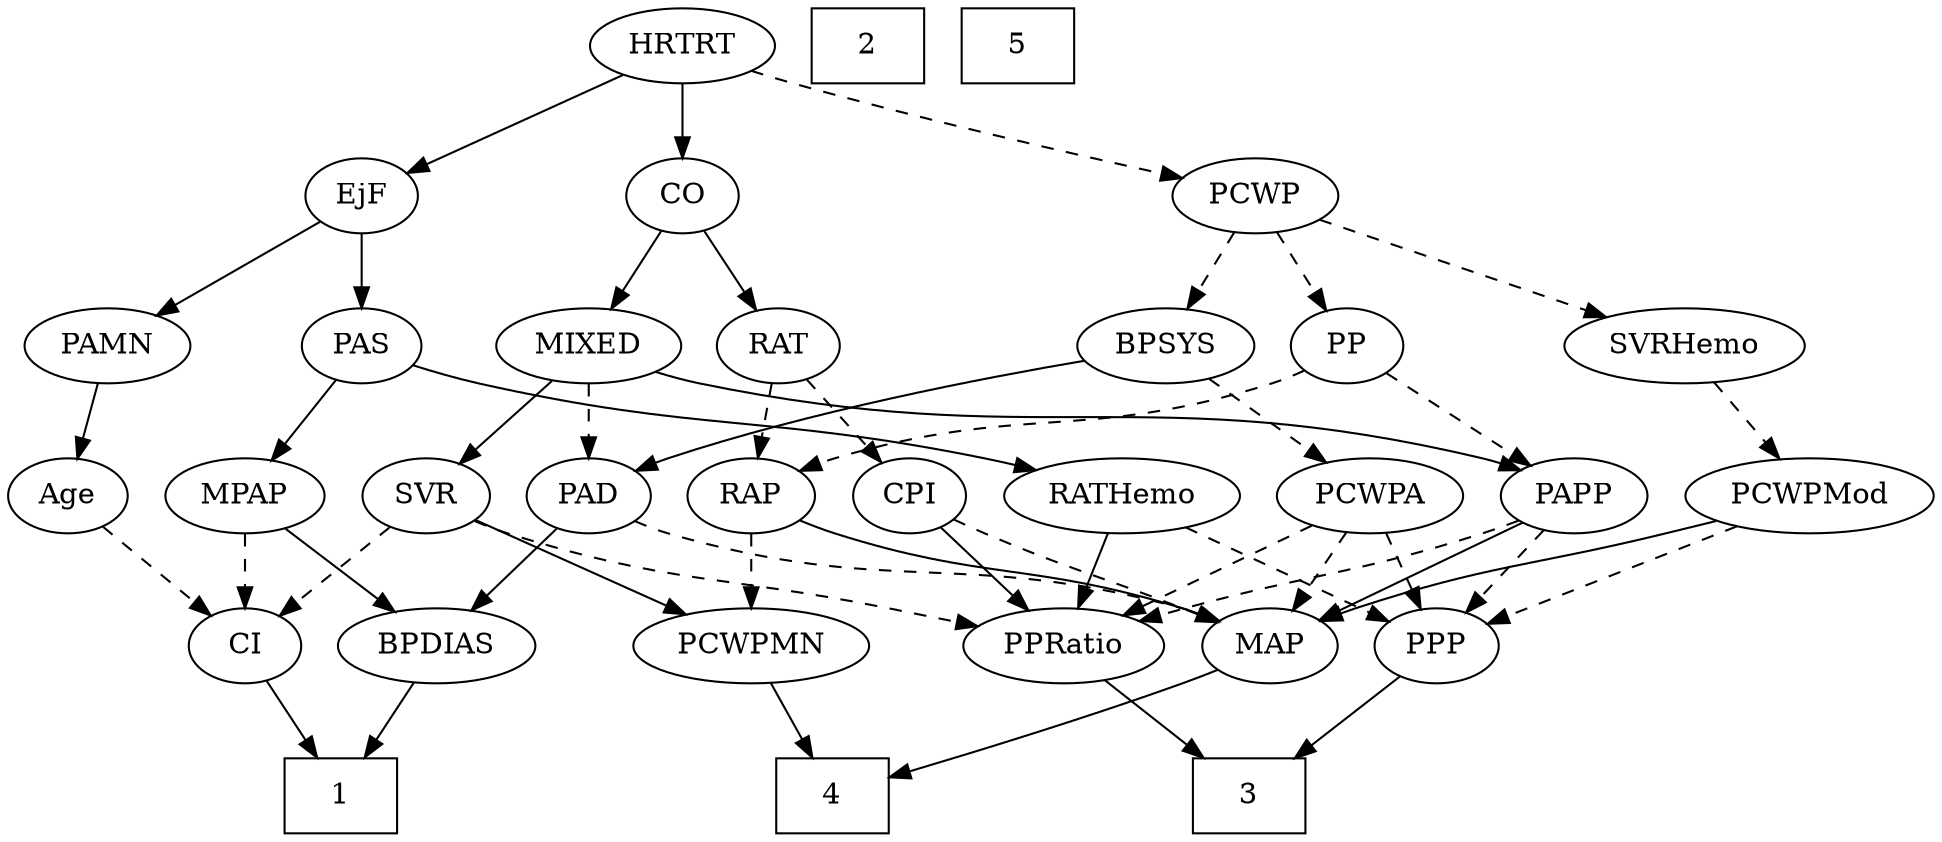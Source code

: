 strict digraph {
	graph [bb="0,0,859,396"];
	node [label="\N"];
	1	[height=0.5,
		pos="130,18",
		shape=box,
		width=0.75];
	2	[height=0.5,
		pos="443,378",
		shape=box,
		width=0.75];
	3	[height=0.5,
		pos="554,18",
		shape=box,
		width=0.75];
	4	[height=0.5,
		pos="377,18",
		shape=box,
		width=0.75];
	5	[height=0.5,
		pos="515,378",
		shape=box,
		width=0.75];
	Age	[height=0.5,
		pos="27,162",
		width=0.75];
	CI	[height=0.5,
		pos="86,90",
		width=0.75];
	Age -> CI	[pos="e,73.223,106.16 39.802,145.81 47.611,136.55 57.747,124.52 66.535,114.09",
		style=dashed];
	EjF	[height=0.5,
		pos="215,306",
		width=0.75];
	PAS	[height=0.5,
		pos="215,234",
		width=0.75];
	EjF -> PAS	[pos="e,215,252.1 215,287.7 215,279.98 215,270.71 215,262.11",
		style=solid];
	PAMN	[height=0.5,
		pos="98,234",
		width=1.011];
	EjF -> PAMN	[pos="e,120.45,248.43 195.42,293.28 177.32,282.45 150.12,266.18 129.06,253.58",
		style=solid];
	RAP	[height=0.5,
		pos="262,162",
		width=0.77632];
	PCWPMN	[height=0.5,
		pos="283,90",
		width=1.3902];
	RAP -> PCWPMN	[pos="e,277.82,108.28 267.08,144.05 269.42,136.26 272.25,126.82 274.88,118.08",
		style=dashed];
	MAP	[height=0.5,
		pos="560,90",
		width=0.84854];
	RAP -> MAP	[pos="e,537.26,102.05 283.14,150.1 288.23,147.81 293.73,145.61 299,144 394.62,114.87 425.1,136.19 521,108 523.27,107.33 525.59,106.56 \
527.9,105.73",
		style=solid];
	MIXED	[height=0.5,
		pos="409,234",
		width=1.1193];
	PAD	[height=0.5,
		pos="409,162",
		width=0.79437];
	MIXED -> PAD	[pos="e,409,180.1 409,215.7 409,207.98 409,198.71 409,190.11",
		style=dashed];
	SVR	[height=0.5,
		pos="188,162",
		width=0.77632];
	MIXED -> SVR	[pos="e,209.66,173.69 378.43,222.25 372.03,220.1 365.32,217.92 359,216 300,198.07 283,200.95 225,180 223.11,179.32 221.17,178.57 219.24,\
177.79",
		style=solid];
	PAPP	[height=0.5,
		pos="604,162",
		width=0.88464];
	MIXED -> PAPP	[pos="e,579.38,173.5 440.76,222.7 472.04,212.41 521.09,195.88 563,180 565.25,179.15 567.56,178.25 569.88,177.33",
		style=solid];
	MPAP	[height=0.5,
		pos="107,162",
		width=0.97491];
	BPDIAS	[height=0.5,
		pos="173,90",
		width=1.1735];
	MPAP -> BPDIAS	[pos="e,157.94,106.98 121.65,145.46 130.24,136.35 141.27,124.65 150.91,114.43",
		style=solid];
	MPAP -> CI	[pos="e,91.037,107.79 101.92,144.05 99.518,136.06 96.599,126.33 93.92,117.4",
		style=dashed];
	BPSYS	[height=0.5,
		pos="632,234",
		width=1.0471];
	BPSYS -> PAD	[pos="e,431.26,173.69 603.31,222.15 597.29,220.01 590.97,217.85 585,216 524.47,197.2 506.8,201.01 447,180 444.89,179.26 442.74,178.45 \
440.59,177.6",
		style=solid];
	PCWPA	[height=0.5,
		pos="695,162",
		width=1.1555];
	BPSYS -> PCWPA	[pos="e,680.32,179.31 646.3,217.12 654.32,208.2 664.48,196.91 673.45,186.94",
		style=dashed];
	PAD -> BPDIAS	[pos="e,204.71,102.01 386.76,150.25 381.66,148 376.2,145.78 371,144 307.37,122.18 288.63,126.65 224,108 220.86,107.09 217.63,106.12 214.38,\
105.11",
		style=solid];
	PAD -> MAP	[pos="e,536.63,101.83 431.28,150.67 456.64,138.92 498.28,119.61 527.31,106.15",
		style=dashed];
	CO	[height=0.5,
		pos="358,306",
		width=0.75];
	CO -> MIXED	[pos="e,397,251.47 369.32,289.46 375.67,280.74 383.75,269.65 390.96,259.76",
		style=solid];
	RAT	[height=0.5,
		pos="323,234",
		width=0.75827];
	CO -> RAT	[pos="e,331.32,251.63 349.88,288.76 345.7,280.4 340.51,270.02 335.8,260.61",
		style=solid];
	PAS -> MPAP	[pos="e,128.18,176.73 196.19,220.81 179.81,210.19 155.77,194.61 136.78,182.3",
		style=solid];
	RATHemo	[height=0.5,
		pos="505,162",
		width=1.3721];
	PAS -> RATHemo	[pos="e,468.28,174.15 239.98,227.03 253.82,223.74 271.36,219.61 287,216 358.03,199.63 376.44,198.26 447,180 450.78,179.02 454.68,177.97 \
458.6,176.89",
		style=solid];
	PAMN -> Age	[pos="e,41.744,177.54 82.243,217.46 72.512,207.87 59.879,195.42 49.15,184.84",
		style=solid];
	PPP	[height=0.5,
		pos="636,90",
		width=0.75];
	RATHemo -> PPP	[pos="e,615.64,101.88 531.83,146.67 553.57,135.05 584.18,118.69 606.59,106.72",
		style=dashed];
	PPRatio	[height=0.5,
		pos="472,90",
		width=1.1013];
	RATHemo -> PPRatio	[pos="e,479.91,107.79 497.01,144.05 493.2,135.97 488.56,126.12 484.31,117.11",
		style=solid];
	CPI	[height=0.5,
		pos="335,162",
		width=0.75];
	CPI -> MAP	[pos="e,536.75,101.93 355.63,150.37 360.59,148.07 365.91,145.79 371,144 435.67,121.24 455.99,129.78 521,108 523.11,107.29 525.25,106.52 \
527.41,105.7",
		style=dashed];
	CPI -> PPRatio	[pos="e,446.32,104.12 355.81,150.37 377.41,139.33 411.57,121.88 437.27,108.75",
		style=solid];
	RAT -> RAP	[pos="e,275.21,178.16 309.76,217.81 301.61,208.45 291,196.28 281.86,185.79",
		style=dashed];
	RAT -> CPI	[pos="e,332.04,180.28 325.9,216.05 327.23,208.35 328.82,199.03 330.31,190.36",
		style=dashed];
	SVR -> PCWPMN	[pos="e,261.89,106.55 205.87,147.83 219.29,137.94 237.97,124.18 253.59,112.67",
		style=solid];
	SVR -> PPRatio	[pos="e,434.5,96.418 209.59,150.12 214.57,147.88 219.9,145.7 225,144 292.75,121.47 374.21,106.16 424.55,98.003",
		style=dashed];
	SVR -> CI	[pos="e,104.25,103.52 169.29,148.16 153.38,137.24 130.33,121.43 112.52,109.2",
		style=dashed];
	PCWPMod	[height=0.5,
		pos="807,162",
		width=1.4443];
	PCWPMod -> MAP	[pos="e,583.45,101.7 768,149.94 760.7,147.93 753.12,145.87 746,144 681.36,127.03 663.4,129.14 600,108 597.62,107.21 595.18,106.33 592.74,\
105.41",
		style=solid];
	PCWPMod -> PPP	[pos="e,658.48,100.2 774.84,147.83 744.19,135.29 698.33,116.52 667.81,104.02",
		style=dashed];
	PCWPA -> MAP	[pos="e,582.48,102.65 669.29,147.67 647.14,136.18 615.09,119.56 591.42,107.29",
		style=dashed];
	PCWPA -> PPP	[pos="e,648.8,106.19 681.32,144.76 673.58,135.59 663.78,123.96 655.28,113.88",
		style=dashed];
	PCWPA -> PPRatio	[pos="e,501.86,101.89 663.6,150.07 657.45,148 651.04,145.89 645,144 589.84,126.69 575.05,125.66 520,108 517.24,107.11 514.4,106.18 511.54,\
105.21",
		style=dashed];
	PCWPMN -> 4	[pos="e,353.89,36.211 303.86,73.465 316.13,64.325 331.89,52.589 345.64,42.354",
		style=solid];
	SVRHemo	[height=0.5,
		pos="772,234",
		width=1.3902];
	SVRHemo -> PCWPMod	[pos="e,798.61,179.79 780.47,216.05 784.56,207.89 789.54,197.91 794.09,188.82",
		style=dashed];
	BPDIAS -> 1	[pos="e,140.72,36.447 162.81,72.411 157.82,64.285 151.69,54.307 146.08,45.184",
		style=solid];
	MAP -> 4	[pos="e,404.25,28.495 536.17,78.349 531.18,76.194 525.93,73.982 521,72 484.96,57.525 443.26,42.346 414.04,31.96",
		style=solid];
	PP	[height=0.5,
		pos="549,234",
		width=0.75];
	PP -> RAP	[pos="e,283.59,173.89 523.16,228.27 468.09,218.08 340.8,193.84 299,180 297.09,179.37 295.14,178.66 293.2,177.91",
		style=dashed];
	PP -> PAPP	[pos="e,591.71,178.64 560.93,217.81 568.11,208.67 577.4,196.85 585.52,186.52",
		style=dashed];
	PPP -> 3	[pos="e,573.94,36.019 619.8,75.17 608.9,65.865 594.25,53.363 581.55,42.516",
		style=solid];
	PPRatio -> 3	[pos="e,533.94,36.127 489.79,73.811 500.46,64.707 514.25,52.937 526.31,42.639",
		style=solid];
	PCWP	[height=0.5,
		pos="590,306",
		width=0.97491];
	PCWP -> BPSYS	[pos="e,622.12,251.47 599.95,288.41 605.03,279.95 611.3,269.49 616.95,260.08",
		style=dashed];
	PCWP -> SVRHemo	[pos="e,739.01,247.69 617.25,294.52 646.98,283.09 694.95,264.63 729.61,251.3",
		style=dashed];
	PCWP -> PP	[pos="e,558.36,250.99 580.28,288.41 575.26,279.83 569.03,269.19 563.45,259.67",
		style=dashed];
	CI -> 1	[pos="e,119.13,36.292 95.984,73.116 101.21,64.801 107.74,54.41 113.68,44.963",
		style=solid];
	PAPP -> MAP	[pos="e,570.15,107.15 593.79,144.76 588.41,136.19 581.68,125.49 575.65,115.9",
		style=solid];
	PAPP -> PPP	[pos="e,628.47,107.47 611.58,144.41 615.37,136.13 620.03,125.92 624.27,116.66",
		style=dashed];
	PAPP -> PPRatio	[pos="e,496.75,104.13 581.61,149.13 560.83,138.11 529.61,121.55 505.8,108.92",
		style=dashed];
	HRTRT	[height=0.5,
		pos="358,378",
		width=1.1013];
	HRTRT -> EjF	[pos="e,236.05,317.31 332.1,364.32 307.7,352.38 271.12,334.47 245.35,321.86",
		style=solid];
	HRTRT -> CO	[pos="e,358,324.1 358,359.7 358,351.98 358,342.71 358,334.11",
		style=solid];
	HRTRT -> PCWP	[pos="e,559.74,315.24 388.24,366.23 394.43,364.11 400.91,361.94 407,360 455.84,344.47 512.59,328.32 549.79,318",
		style=dashed];
}
